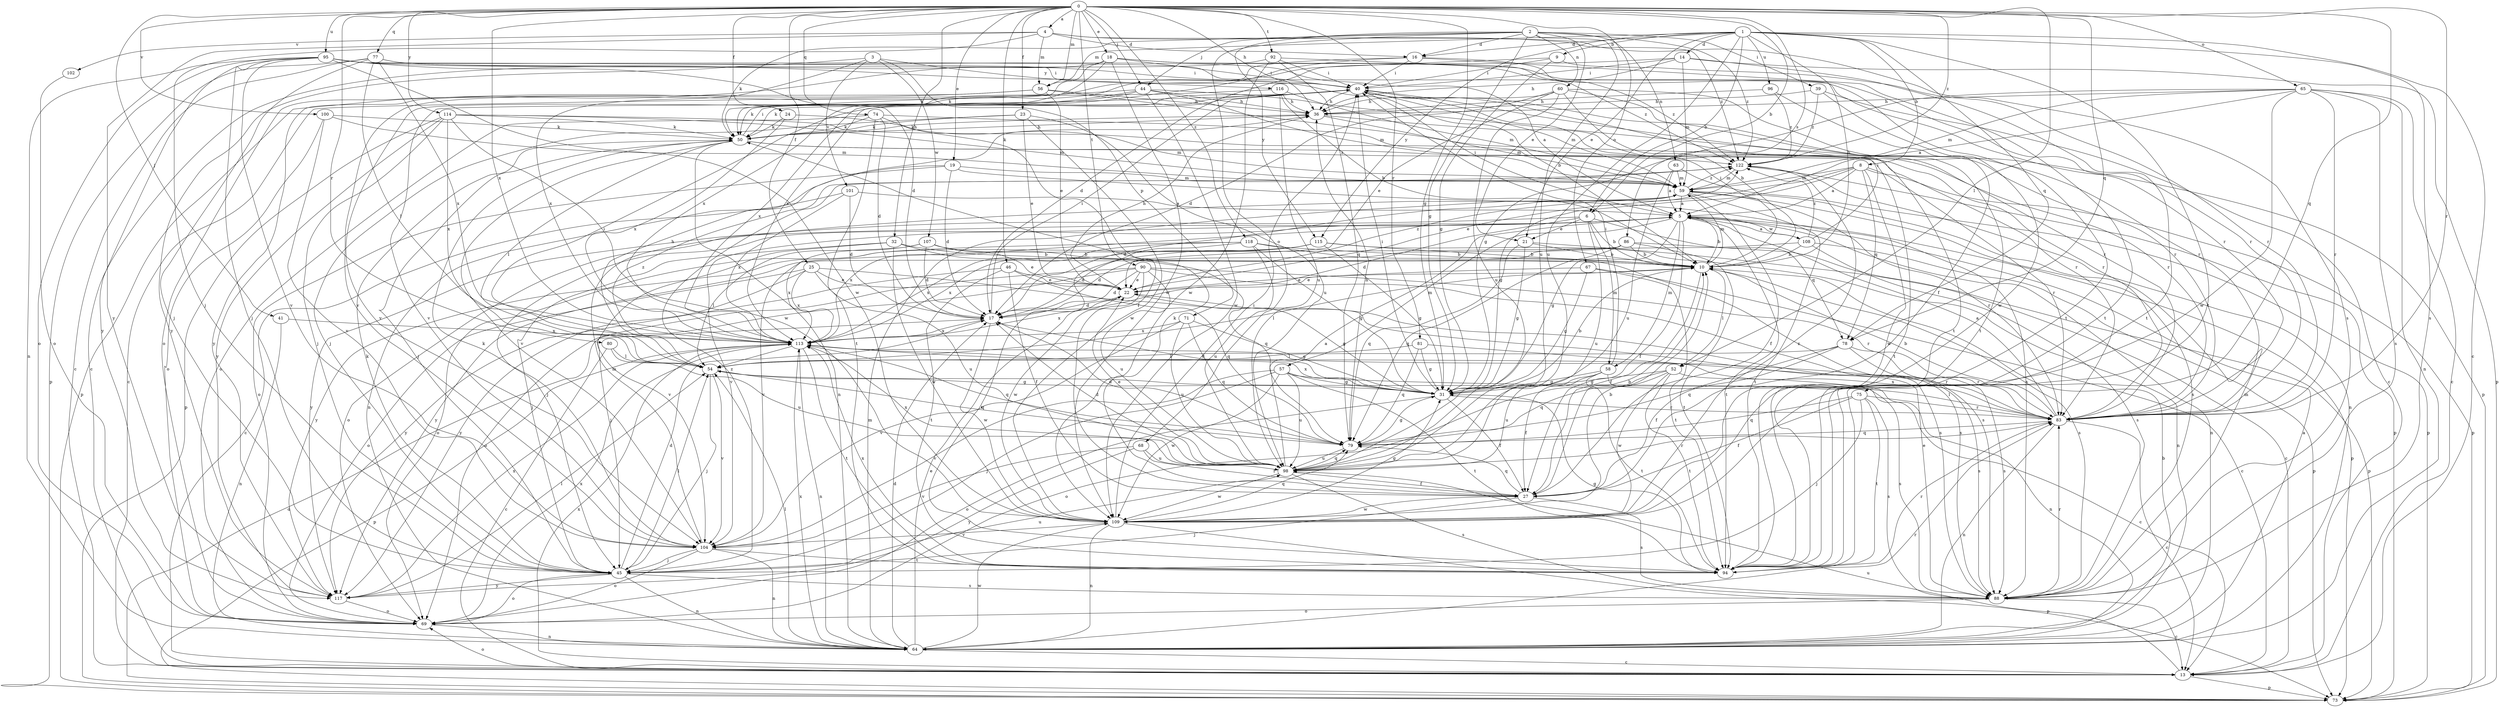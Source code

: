 strict digraph  {
0;
1;
2;
3;
4;
5;
6;
8;
9;
10;
13;
14;
16;
17;
18;
19;
21;
22;
23;
24;
25;
27;
31;
32;
36;
39;
40;
41;
44;
45;
46;
50;
52;
54;
56;
57;
58;
59;
60;
63;
64;
65;
67;
68;
69;
71;
73;
74;
75;
77;
78;
79;
80;
81;
83;
86;
88;
90;
92;
94;
95;
96;
98;
100;
101;
102;
104;
107;
108;
109;
113;
114;
115;
116;
117;
118;
122;
0 -> 4  [label=a];
0 -> 6  [label=b];
0 -> 18  [label=e];
0 -> 19  [label=e];
0 -> 23  [label=f];
0 -> 24  [label=f];
0 -> 25  [label=f];
0 -> 31  [label=g];
0 -> 32  [label=h];
0 -> 36  [label=h];
0 -> 41  [label=j];
0 -> 44  [label=j];
0 -> 46  [label=k];
0 -> 52  [label=l];
0 -> 56  [label=m];
0 -> 65  [label=o];
0 -> 67  [label=o];
0 -> 74  [label=q];
0 -> 75  [label=q];
0 -> 77  [label=q];
0 -> 78  [label=q];
0 -> 80  [label=r];
0 -> 81  [label=r];
0 -> 83  [label=r];
0 -> 86  [label=s];
0 -> 90  [label=t];
0 -> 92  [label=t];
0 -> 95  [label=u];
0 -> 100  [label=v];
0 -> 113  [label=x];
0 -> 114  [label=y];
0 -> 118  [label=z];
0 -> 122  [label=z];
1 -> 6  [label=b];
1 -> 8  [label=b];
1 -> 9  [label=b];
1 -> 10  [label=b];
1 -> 13  [label=c];
1 -> 14  [label=d];
1 -> 16  [label=d];
1 -> 21  [label=e];
1 -> 56  [label=m];
1 -> 78  [label=q];
1 -> 88  [label=s];
1 -> 94  [label=t];
1 -> 96  [label=u];
1 -> 98  [label=u];
1 -> 115  [label=y];
2 -> 16  [label=d];
2 -> 21  [label=e];
2 -> 31  [label=g];
2 -> 39  [label=i];
2 -> 44  [label=j];
2 -> 50  [label=k];
2 -> 60  [label=n];
2 -> 63  [label=n];
2 -> 68  [label=o];
2 -> 98  [label=u];
2 -> 115  [label=y];
2 -> 122  [label=z];
3 -> 71  [label=p];
3 -> 101  [label=v];
3 -> 107  [label=w];
3 -> 113  [label=x];
3 -> 116  [label=y];
3 -> 117  [label=y];
4 -> 16  [label=d];
4 -> 45  [label=j];
4 -> 56  [label=m];
4 -> 88  [label=s];
4 -> 102  [label=v];
4 -> 117  [label=y];
4 -> 122  [label=z];
5 -> 10  [label=b];
5 -> 27  [label=f];
5 -> 31  [label=g];
5 -> 40  [label=i];
5 -> 45  [label=j];
5 -> 57  [label=m];
5 -> 58  [label=m];
5 -> 64  [label=n];
5 -> 69  [label=o];
5 -> 73  [label=p];
5 -> 94  [label=t];
5 -> 104  [label=v];
5 -> 108  [label=w];
5 -> 113  [label=x];
6 -> 10  [label=b];
6 -> 17  [label=d];
6 -> 21  [label=e];
6 -> 58  [label=m];
6 -> 78  [label=q];
6 -> 98  [label=u];
6 -> 117  [label=y];
8 -> 5  [label=a];
8 -> 22  [label=e];
8 -> 31  [label=g];
8 -> 59  [label=m];
8 -> 73  [label=p];
8 -> 78  [label=q];
8 -> 83  [label=r];
8 -> 109  [label=w];
9 -> 31  [label=g];
9 -> 40  [label=i];
9 -> 50  [label=k];
9 -> 83  [label=r];
10 -> 22  [label=e];
10 -> 27  [label=f];
10 -> 40  [label=i];
10 -> 52  [label=l];
10 -> 54  [label=l];
10 -> 59  [label=m];
10 -> 88  [label=s];
13 -> 69  [label=o];
13 -> 73  [label=p];
13 -> 98  [label=u];
13 -> 113  [label=x];
14 -> 17  [label=d];
14 -> 36  [label=h];
14 -> 40  [label=i];
14 -> 59  [label=m];
14 -> 73  [label=p];
14 -> 94  [label=t];
16 -> 40  [label=i];
16 -> 50  [label=k];
16 -> 94  [label=t];
16 -> 113  [label=x];
16 -> 122  [label=z];
17 -> 40  [label=i];
17 -> 109  [label=w];
17 -> 113  [label=x];
18 -> 40  [label=i];
18 -> 69  [label=o];
18 -> 83  [label=r];
18 -> 104  [label=v];
18 -> 109  [label=w];
18 -> 113  [label=x];
18 -> 122  [label=z];
19 -> 17  [label=d];
19 -> 59  [label=m];
19 -> 64  [label=n];
19 -> 69  [label=o];
19 -> 88  [label=s];
21 -> 10  [label=b];
21 -> 31  [label=g];
21 -> 73  [label=p];
21 -> 79  [label=q];
22 -> 17  [label=d];
22 -> 31  [label=g];
22 -> 36  [label=h];
22 -> 113  [label=x];
22 -> 122  [label=z];
23 -> 22  [label=e];
23 -> 45  [label=j];
23 -> 50  [label=k];
23 -> 98  [label=u];
23 -> 109  [label=w];
24 -> 50  [label=k];
24 -> 59  [label=m];
24 -> 113  [label=x];
25 -> 22  [label=e];
25 -> 69  [label=o];
25 -> 88  [label=s];
25 -> 98  [label=u];
25 -> 113  [label=x];
25 -> 117  [label=y];
27 -> 10  [label=b];
27 -> 45  [label=j];
27 -> 50  [label=k];
27 -> 79  [label=q];
27 -> 88  [label=s];
27 -> 109  [label=w];
31 -> 10  [label=b];
31 -> 17  [label=d];
31 -> 27  [label=f];
31 -> 40  [label=i];
31 -> 69  [label=o];
31 -> 83  [label=r];
31 -> 113  [label=x];
32 -> 10  [label=b];
32 -> 45  [label=j];
32 -> 79  [label=q];
32 -> 104  [label=v];
32 -> 109  [label=w];
36 -> 50  [label=k];
36 -> 59  [label=m];
36 -> 83  [label=r];
39 -> 13  [label=c];
39 -> 36  [label=h];
39 -> 109  [label=w];
39 -> 122  [label=z];
40 -> 36  [label=h];
40 -> 50  [label=k];
40 -> 59  [label=m];
40 -> 83  [label=r];
40 -> 94  [label=t];
40 -> 104  [label=v];
41 -> 64  [label=n];
41 -> 113  [label=x];
44 -> 36  [label=h];
44 -> 50  [label=k];
44 -> 59  [label=m];
44 -> 83  [label=r];
44 -> 104  [label=v];
44 -> 109  [label=w];
44 -> 113  [label=x];
45 -> 17  [label=d];
45 -> 50  [label=k];
45 -> 54  [label=l];
45 -> 64  [label=n];
45 -> 69  [label=o];
45 -> 88  [label=s];
45 -> 98  [label=u];
45 -> 117  [label=y];
45 -> 122  [label=z];
46 -> 22  [label=e];
46 -> 27  [label=f];
46 -> 79  [label=q];
46 -> 94  [label=t];
46 -> 117  [label=y];
50 -> 36  [label=h];
50 -> 40  [label=i];
50 -> 45  [label=j];
50 -> 54  [label=l];
50 -> 64  [label=n];
50 -> 94  [label=t];
50 -> 104  [label=v];
50 -> 122  [label=z];
52 -> 31  [label=g];
52 -> 69  [label=o];
52 -> 79  [label=q];
52 -> 88  [label=s];
52 -> 94  [label=t];
52 -> 109  [label=w];
54 -> 31  [label=g];
54 -> 36  [label=h];
54 -> 40  [label=i];
54 -> 45  [label=j];
54 -> 79  [label=q];
54 -> 104  [label=v];
54 -> 122  [label=z];
56 -> 22  [label=e];
56 -> 36  [label=h];
56 -> 73  [label=p];
56 -> 83  [label=r];
56 -> 117  [label=y];
57 -> 13  [label=c];
57 -> 31  [label=g];
57 -> 45  [label=j];
57 -> 94  [label=t];
57 -> 98  [label=u];
57 -> 104  [label=v];
57 -> 109  [label=w];
58 -> 27  [label=f];
58 -> 31  [label=g];
58 -> 40  [label=i];
58 -> 64  [label=n];
58 -> 94  [label=t];
58 -> 98  [label=u];
59 -> 5  [label=a];
59 -> 17  [label=d];
59 -> 27  [label=f];
59 -> 83  [label=r];
59 -> 88  [label=s];
59 -> 94  [label=t];
59 -> 122  [label=z];
60 -> 10  [label=b];
60 -> 17  [label=d];
60 -> 22  [label=e];
60 -> 36  [label=h];
60 -> 73  [label=p];
60 -> 94  [label=t];
60 -> 98  [label=u];
63 -> 5  [label=a];
63 -> 59  [label=m];
63 -> 73  [label=p];
63 -> 98  [label=u];
64 -> 5  [label=a];
64 -> 10  [label=b];
64 -> 13  [label=c];
64 -> 17  [label=d];
64 -> 22  [label=e];
64 -> 54  [label=l];
64 -> 59  [label=m];
64 -> 83  [label=r];
64 -> 109  [label=w];
64 -> 113  [label=x];
65 -> 5  [label=a];
65 -> 13  [label=c];
65 -> 31  [label=g];
65 -> 36  [label=h];
65 -> 59  [label=m];
65 -> 64  [label=n];
65 -> 83  [label=r];
65 -> 88  [label=s];
65 -> 109  [label=w];
67 -> 13  [label=c];
67 -> 22  [label=e];
67 -> 31  [label=g];
67 -> 94  [label=t];
68 -> 27  [label=f];
68 -> 98  [label=u];
68 -> 104  [label=v];
68 -> 117  [label=y];
69 -> 64  [label=n];
69 -> 113  [label=x];
71 -> 31  [label=g];
71 -> 79  [label=q];
71 -> 98  [label=u];
71 -> 104  [label=v];
71 -> 113  [label=x];
73 -> 17  [label=d];
74 -> 17  [label=d];
74 -> 27  [label=f];
74 -> 50  [label=k];
74 -> 69  [label=o];
74 -> 83  [label=r];
74 -> 94  [label=t];
75 -> 27  [label=f];
75 -> 45  [label=j];
75 -> 79  [label=q];
75 -> 83  [label=r];
75 -> 88  [label=s];
75 -> 94  [label=t];
77 -> 5  [label=a];
77 -> 13  [label=c];
77 -> 40  [label=i];
77 -> 45  [label=j];
77 -> 54  [label=l];
77 -> 73  [label=p];
77 -> 113  [label=x];
78 -> 27  [label=f];
78 -> 54  [label=l];
78 -> 79  [label=q];
78 -> 83  [label=r];
78 -> 88  [label=s];
79 -> 17  [label=d];
79 -> 31  [label=g];
79 -> 36  [label=h];
79 -> 98  [label=u];
80 -> 13  [label=c];
80 -> 54  [label=l];
80 -> 98  [label=u];
81 -> 31  [label=g];
81 -> 54  [label=l];
81 -> 79  [label=q];
81 -> 88  [label=s];
83 -> 5  [label=a];
83 -> 10  [label=b];
83 -> 13  [label=c];
83 -> 54  [label=l];
83 -> 64  [label=n];
83 -> 79  [label=q];
83 -> 113  [label=x];
86 -> 10  [label=b];
86 -> 13  [label=c];
86 -> 17  [label=d];
86 -> 79  [label=q];
86 -> 94  [label=t];
86 -> 104  [label=v];
88 -> 13  [label=c];
88 -> 22  [label=e];
88 -> 59  [label=m];
88 -> 69  [label=o];
88 -> 83  [label=r];
90 -> 17  [label=d];
90 -> 22  [label=e];
90 -> 45  [label=j];
90 -> 69  [label=o];
90 -> 83  [label=r];
90 -> 88  [label=s];
90 -> 98  [label=u];
90 -> 109  [label=w];
92 -> 13  [label=c];
92 -> 40  [label=i];
92 -> 79  [label=q];
92 -> 94  [label=t];
92 -> 109  [label=w];
94 -> 31  [label=g];
94 -> 83  [label=r];
94 -> 113  [label=x];
95 -> 10  [label=b];
95 -> 17  [label=d];
95 -> 40  [label=i];
95 -> 45  [label=j];
95 -> 64  [label=n];
95 -> 69  [label=o];
95 -> 83  [label=r];
95 -> 104  [label=v];
95 -> 109  [label=w];
95 -> 117  [label=y];
96 -> 27  [label=f];
96 -> 36  [label=h];
96 -> 122  [label=z];
98 -> 5  [label=a];
98 -> 17  [label=d];
98 -> 22  [label=e];
98 -> 27  [label=f];
98 -> 79  [label=q];
98 -> 83  [label=r];
98 -> 88  [label=s];
98 -> 109  [label=w];
98 -> 113  [label=x];
100 -> 50  [label=k];
100 -> 59  [label=m];
100 -> 69  [label=o];
100 -> 104  [label=v];
101 -> 5  [label=a];
101 -> 13  [label=c];
101 -> 17  [label=d];
101 -> 113  [label=x];
102 -> 69  [label=o];
104 -> 45  [label=j];
104 -> 50  [label=k];
104 -> 59  [label=m];
104 -> 64  [label=n];
104 -> 69  [label=o];
104 -> 94  [label=t];
107 -> 10  [label=b];
107 -> 17  [label=d];
107 -> 22  [label=e];
107 -> 54  [label=l];
107 -> 113  [label=x];
108 -> 5  [label=a];
108 -> 10  [label=b];
108 -> 40  [label=i];
108 -> 73  [label=p];
108 -> 88  [label=s];
108 -> 117  [label=y];
108 -> 122  [label=z];
109 -> 10  [label=b];
109 -> 31  [label=g];
109 -> 40  [label=i];
109 -> 64  [label=n];
109 -> 73  [label=p];
109 -> 79  [label=q];
109 -> 104  [label=v];
109 -> 122  [label=z];
113 -> 54  [label=l];
113 -> 64  [label=n];
113 -> 73  [label=p];
113 -> 79  [label=q];
113 -> 83  [label=r];
113 -> 94  [label=t];
114 -> 45  [label=j];
114 -> 50  [label=k];
114 -> 59  [label=m];
114 -> 73  [label=p];
114 -> 83  [label=r];
114 -> 109  [label=w];
114 -> 113  [label=x];
114 -> 117  [label=y];
115 -> 10  [label=b];
115 -> 17  [label=d];
115 -> 31  [label=g];
115 -> 64  [label=n];
115 -> 113  [label=x];
115 -> 117  [label=y];
116 -> 10  [label=b];
116 -> 13  [label=c];
116 -> 36  [label=h];
116 -> 59  [label=m];
116 -> 98  [label=u];
117 -> 54  [label=l];
117 -> 69  [label=o];
117 -> 113  [label=x];
118 -> 10  [label=b];
118 -> 31  [label=g];
118 -> 69  [label=o];
118 -> 88  [label=s];
118 -> 94  [label=t];
118 -> 98  [label=u];
118 -> 113  [label=x];
122 -> 59  [label=m];
122 -> 64  [label=n];
122 -> 73  [label=p];
}
